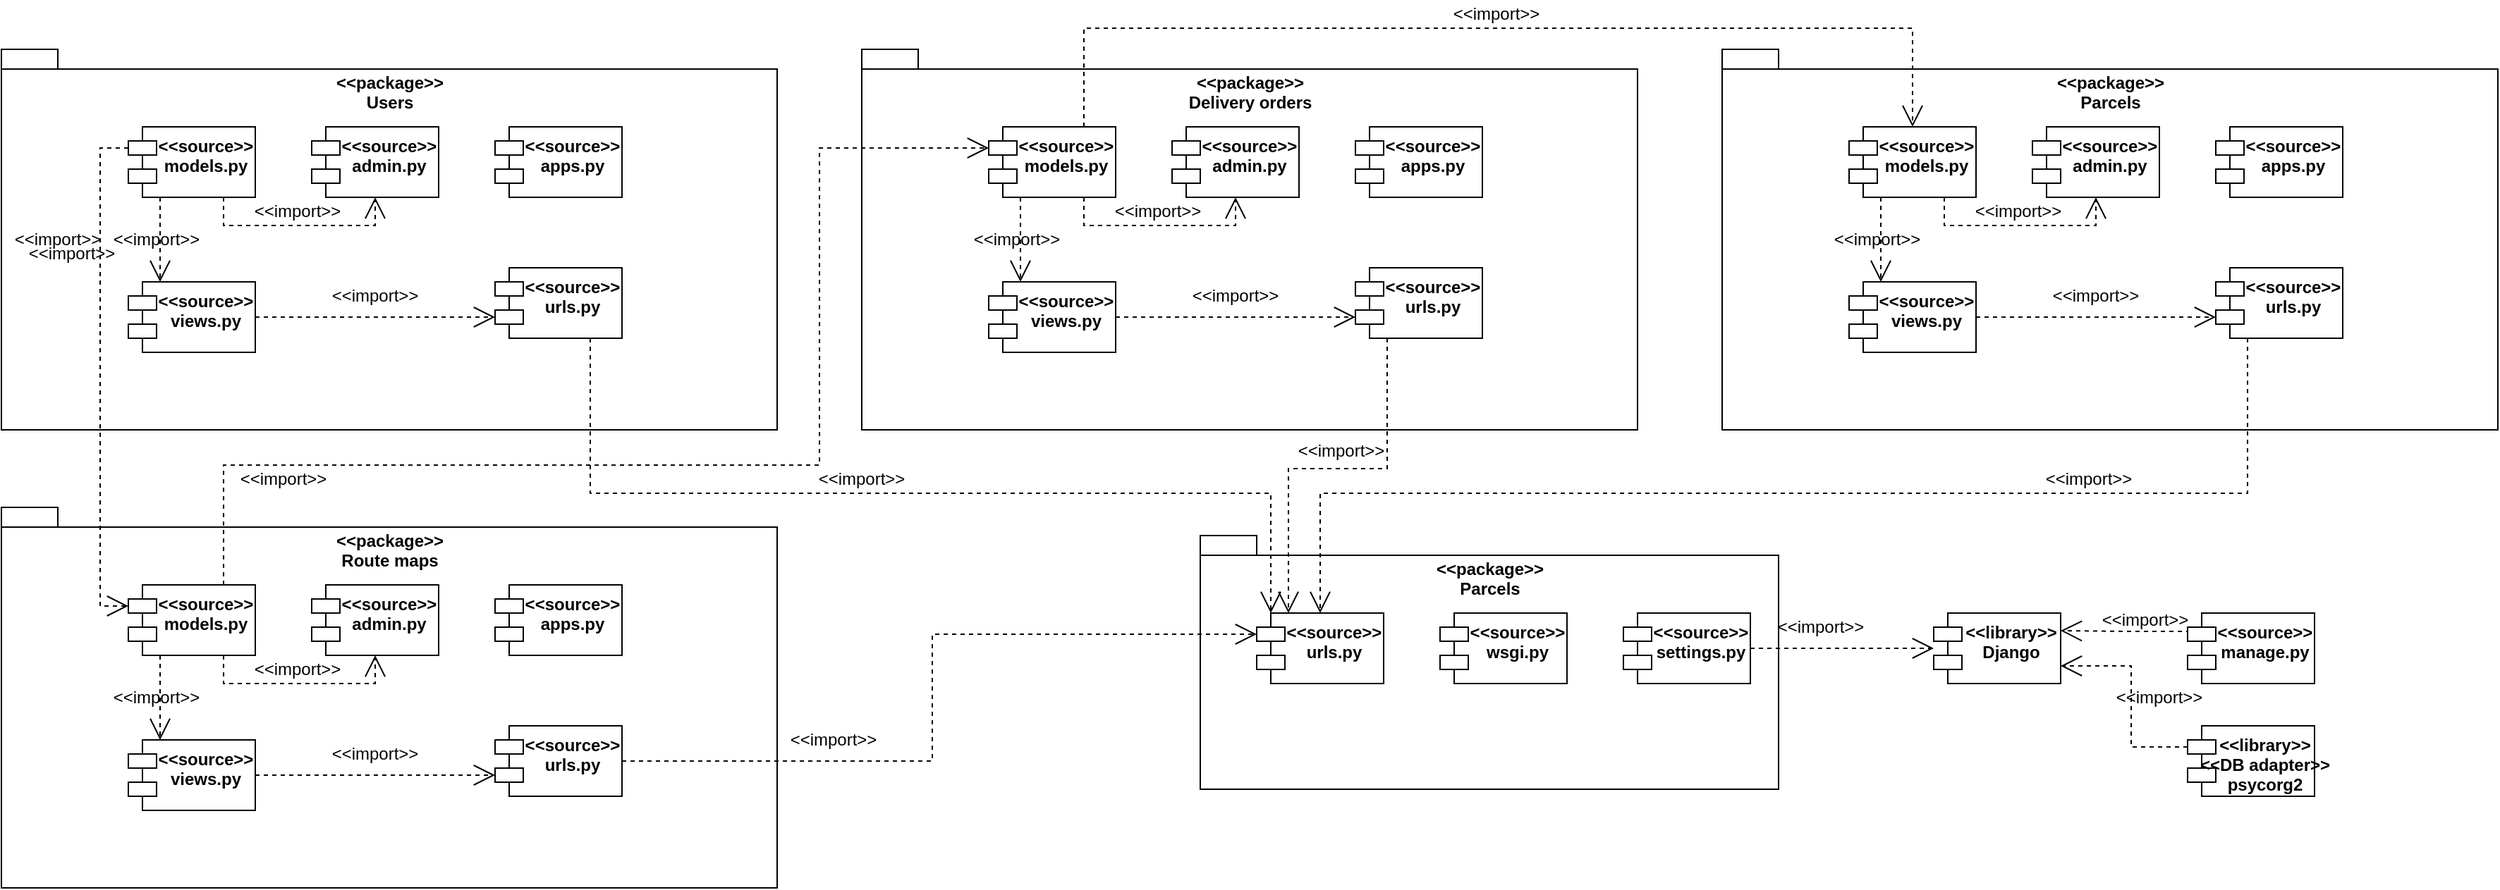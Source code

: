 <mxfile version="13.7.3" type="device"><diagram name="Page-1" id="e7e014a7-5840-1c2e-5031-d8a46d1fe8dd"><mxGraphModel dx="3231" dy="1182" grid="1" gridSize="10" guides="1" tooltips="1" connect="1" arrows="1" fold="1" page="1" pageScale="1" pageWidth="1169" pageHeight="826" background="#ffffff" math="0" shadow="0"><root><mxCell id="0"/><mxCell id="1" parent="0"/><mxCell id="veGZ773hgKSeVZMd82c4-41" value="&lt;span style=&quot;background-color: rgb(255 , 255 , 255)&quot;&gt;&amp;lt;&amp;lt;package&amp;gt;&amp;gt;&lt;br&gt;Users&lt;br&gt;&lt;/span&gt;" style="shape=folder;fontStyle=1;spacingTop=10;tabWidth=40;tabHeight=14;tabPosition=left;html=1;fillColor=none;align=center;verticalAlign=top;" vertex="1" parent="1"><mxGeometry x="-350" y="45" width="550" height="270" as="geometry"/></mxCell><mxCell id="veGZ773hgKSeVZMd82c4-47" style="edgeStyle=orthogonalEdgeStyle;rounded=0;orthogonalLoop=1;jettySize=auto;html=1;exitX=0.75;exitY=1;exitDx=0;exitDy=0;entryX=0.5;entryY=1;entryDx=0;entryDy=0;dashed=1;endArrow=open;endFill=0;jumpSize=14;startSize=13;endSize=13;" edge="1" parent="1" source="veGZ773hgKSeVZMd82c4-42" target="veGZ773hgKSeVZMd82c4-43"><mxGeometry relative="1" as="geometry"/></mxCell><mxCell id="veGZ773hgKSeVZMd82c4-49" style="edgeStyle=orthogonalEdgeStyle;rounded=0;jumpSize=14;orthogonalLoop=1;jettySize=auto;html=1;exitX=0.25;exitY=1;exitDx=0;exitDy=0;entryX=0.25;entryY=0;entryDx=0;entryDy=0;dashed=1;startSize=13;endArrow=open;endFill=0;endSize=13;strokeWidth=1;" edge="1" parent="1" source="veGZ773hgKSeVZMd82c4-42" target="veGZ773hgKSeVZMd82c4-45"><mxGeometry relative="1" as="geometry"/></mxCell><mxCell id="veGZ773hgKSeVZMd82c4-65" style="edgeStyle=orthogonalEdgeStyle;rounded=0;jumpSize=14;orthogonalLoop=1;jettySize=auto;html=1;exitX=0;exitY=0;exitDx=0;exitDy=15;exitPerimeter=0;entryX=0;entryY=0;entryDx=0;entryDy=15;entryPerimeter=0;dashed=1;startSize=13;endArrow=open;endFill=0;endSize=13;strokeWidth=1;" edge="1" parent="1" source="veGZ773hgKSeVZMd82c4-42" target="veGZ773hgKSeVZMd82c4-56"><mxGeometry relative="1" as="geometry"/></mxCell><mxCell id="veGZ773hgKSeVZMd82c4-42" value="&lt;&lt;source&gt;&gt;&#10;models.py" style="shape=module;align=left;spacingLeft=20;align=center;verticalAlign=top;fontStyle=1" vertex="1" parent="1"><mxGeometry x="-260" y="100" width="90" height="50" as="geometry"/></mxCell><mxCell id="veGZ773hgKSeVZMd82c4-43" value="&lt;&lt;source&gt;&gt;&#10;admin.py" style="shape=module;align=left;spacingLeft=20;align=center;verticalAlign=top;fontStyle=1" vertex="1" parent="1"><mxGeometry x="-130" y="100" width="90" height="50" as="geometry"/></mxCell><mxCell id="veGZ773hgKSeVZMd82c4-44" value="&lt;&lt;source&gt;&gt;&#10;apps.py" style="shape=module;align=left;spacingLeft=20;align=center;verticalAlign=top;fontStyle=1" vertex="1" parent="1"><mxGeometry y="100" width="90" height="50" as="geometry"/></mxCell><mxCell id="veGZ773hgKSeVZMd82c4-51" style="edgeStyle=orthogonalEdgeStyle;rounded=0;jumpSize=14;orthogonalLoop=1;jettySize=auto;html=1;entryX=0;entryY=0;entryDx=0;entryDy=35;entryPerimeter=0;dashed=1;startSize=13;endArrow=open;endFill=0;endSize=13;strokeWidth=1;" edge="1" parent="1" source="veGZ773hgKSeVZMd82c4-45" target="veGZ773hgKSeVZMd82c4-46"><mxGeometry relative="1" as="geometry"/></mxCell><mxCell id="veGZ773hgKSeVZMd82c4-45" value="&lt;&lt;source&gt;&gt;&#10;views.py" style="shape=module;align=left;spacingLeft=20;align=center;verticalAlign=top;fontStyle=1" vertex="1" parent="1"><mxGeometry x="-260" y="210" width="90" height="50" as="geometry"/></mxCell><mxCell id="veGZ773hgKSeVZMd82c4-148" style="edgeStyle=orthogonalEdgeStyle;rounded=0;jumpSize=14;orthogonalLoop=1;jettySize=auto;html=1;exitX=0.75;exitY=1;exitDx=0;exitDy=0;entryX=0;entryY=0;entryDx=10;entryDy=0;entryPerimeter=0;dashed=1;startSize=13;endArrow=open;endFill=0;endSize=13;strokeWidth=1;" edge="1" parent="1" source="veGZ773hgKSeVZMd82c4-46" target="veGZ773hgKSeVZMd82c4-135"><mxGeometry relative="1" as="geometry"><Array as="points"><mxPoint x="68" y="360"/><mxPoint x="550" y="360"/></Array></mxGeometry></mxCell><mxCell id="veGZ773hgKSeVZMd82c4-46" value="&lt;&lt;source&gt;&gt;&#10;urls.py" style="shape=module;align=left;spacingLeft=20;align=center;verticalAlign=top;fontStyle=1" vertex="1" parent="1"><mxGeometry y="200" width="90" height="50" as="geometry"/></mxCell><mxCell id="veGZ773hgKSeVZMd82c4-48" value="&amp;lt;&amp;lt;import&amp;gt;&amp;gt;" style="text;html=1;strokeColor=none;fillColor=none;align=center;verticalAlign=middle;whiteSpace=wrap;rounded=0;" vertex="1" parent="1"><mxGeometry x="-160" y="150" width="40" height="20" as="geometry"/></mxCell><mxCell id="veGZ773hgKSeVZMd82c4-50" value="&amp;lt;&amp;lt;import&amp;gt;&amp;gt;" style="text;html=1;strokeColor=none;fillColor=none;align=center;verticalAlign=middle;whiteSpace=wrap;rounded=0;" vertex="1" parent="1"><mxGeometry x="-260" y="170" width="40" height="20" as="geometry"/></mxCell><mxCell id="veGZ773hgKSeVZMd82c4-52" value="&amp;lt;&amp;lt;import&amp;gt;&amp;gt;" style="text;html=1;strokeColor=none;fillColor=none;align=center;verticalAlign=middle;whiteSpace=wrap;rounded=0;" vertex="1" parent="1"><mxGeometry x="-105" y="210" width="40" height="20" as="geometry"/></mxCell><mxCell id="veGZ773hgKSeVZMd82c4-53" value="&lt;span style=&quot;background-color: rgb(255 , 255 , 255)&quot;&gt;&amp;lt;&amp;lt;package&amp;gt;&amp;gt;&lt;br&gt;Route maps&lt;br&gt;&lt;/span&gt;" style="shape=folder;fontStyle=1;spacingTop=10;tabWidth=40;tabHeight=14;tabPosition=left;html=1;fillColor=none;align=center;verticalAlign=top;" vertex="1" parent="1"><mxGeometry x="-350" y="370" width="550" height="270" as="geometry"/></mxCell><mxCell id="veGZ773hgKSeVZMd82c4-54" style="edgeStyle=orthogonalEdgeStyle;rounded=0;orthogonalLoop=1;jettySize=auto;html=1;exitX=0.75;exitY=1;exitDx=0;exitDy=0;entryX=0.5;entryY=1;entryDx=0;entryDy=0;dashed=1;endArrow=open;endFill=0;jumpSize=14;startSize=13;endSize=13;" edge="1" parent="1" source="veGZ773hgKSeVZMd82c4-56" target="veGZ773hgKSeVZMd82c4-57"><mxGeometry relative="1" as="geometry"/></mxCell><mxCell id="veGZ773hgKSeVZMd82c4-55" style="edgeStyle=orthogonalEdgeStyle;rounded=0;jumpSize=14;orthogonalLoop=1;jettySize=auto;html=1;exitX=0.25;exitY=1;exitDx=0;exitDy=0;entryX=0.25;entryY=0;entryDx=0;entryDy=0;dashed=1;startSize=13;endArrow=open;endFill=0;endSize=13;strokeWidth=1;" edge="1" parent="1" source="veGZ773hgKSeVZMd82c4-56" target="veGZ773hgKSeVZMd82c4-60"><mxGeometry relative="1" as="geometry"/></mxCell><mxCell id="veGZ773hgKSeVZMd82c4-128" style="edgeStyle=orthogonalEdgeStyle;rounded=0;jumpSize=14;orthogonalLoop=1;jettySize=auto;html=1;exitX=0.75;exitY=0;exitDx=0;exitDy=0;entryX=0;entryY=0;entryDx=0;entryDy=15;entryPerimeter=0;dashed=1;startSize=13;endArrow=open;endFill=0;endSize=13;strokeWidth=1;" edge="1" parent="1" source="veGZ773hgKSeVZMd82c4-56" target="veGZ773hgKSeVZMd82c4-83"><mxGeometry relative="1" as="geometry"><Array as="points"><mxPoint x="-192" y="340"/><mxPoint x="230" y="340"/><mxPoint x="230" y="115"/></Array></mxGeometry></mxCell><mxCell id="veGZ773hgKSeVZMd82c4-56" value="&lt;&lt;source&gt;&gt;&#10;models.py" style="shape=module;align=left;spacingLeft=20;align=center;verticalAlign=top;fontStyle=1" vertex="1" parent="1"><mxGeometry x="-260" y="425" width="90" height="50" as="geometry"/></mxCell><mxCell id="veGZ773hgKSeVZMd82c4-57" value="&lt;&lt;source&gt;&gt;&#10;admin.py" style="shape=module;align=left;spacingLeft=20;align=center;verticalAlign=top;fontStyle=1" vertex="1" parent="1"><mxGeometry x="-130" y="425" width="90" height="50" as="geometry"/></mxCell><mxCell id="veGZ773hgKSeVZMd82c4-58" value="&lt;&lt;source&gt;&gt;&#10;apps.py" style="shape=module;align=left;spacingLeft=20;align=center;verticalAlign=top;fontStyle=1" vertex="1" parent="1"><mxGeometry y="425" width="90" height="50" as="geometry"/></mxCell><mxCell id="veGZ773hgKSeVZMd82c4-59" style="edgeStyle=orthogonalEdgeStyle;rounded=0;jumpSize=14;orthogonalLoop=1;jettySize=auto;html=1;entryX=0;entryY=0;entryDx=0;entryDy=35;entryPerimeter=0;dashed=1;startSize=13;endArrow=open;endFill=0;endSize=13;strokeWidth=1;" edge="1" parent="1" source="veGZ773hgKSeVZMd82c4-60" target="veGZ773hgKSeVZMd82c4-61"><mxGeometry relative="1" as="geometry"/></mxCell><mxCell id="veGZ773hgKSeVZMd82c4-60" value="&lt;&lt;source&gt;&gt;&#10;views.py" style="shape=module;align=left;spacingLeft=20;align=center;verticalAlign=top;fontStyle=1" vertex="1" parent="1"><mxGeometry x="-260" y="535" width="90" height="50" as="geometry"/></mxCell><mxCell id="veGZ773hgKSeVZMd82c4-146" style="edgeStyle=orthogonalEdgeStyle;rounded=0;jumpSize=14;orthogonalLoop=1;jettySize=auto;html=1;exitX=1;exitY=0.5;exitDx=0;exitDy=0;entryX=0;entryY=0;entryDx=0;entryDy=15;entryPerimeter=0;dashed=1;startSize=13;endArrow=open;endFill=0;endSize=13;strokeWidth=1;" edge="1" parent="1" source="veGZ773hgKSeVZMd82c4-61" target="veGZ773hgKSeVZMd82c4-135"><mxGeometry relative="1" as="geometry"/></mxCell><mxCell id="veGZ773hgKSeVZMd82c4-61" value="&lt;&lt;source&gt;&gt;&#10;urls.py" style="shape=module;align=left;spacingLeft=20;align=center;verticalAlign=top;fontStyle=1" vertex="1" parent="1"><mxGeometry y="525" width="90" height="50" as="geometry"/></mxCell><mxCell id="veGZ773hgKSeVZMd82c4-62" value="&amp;lt;&amp;lt;import&amp;gt;&amp;gt;" style="text;html=1;strokeColor=none;fillColor=none;align=center;verticalAlign=middle;whiteSpace=wrap;rounded=0;" vertex="1" parent="1"><mxGeometry x="-160" y="475" width="40" height="20" as="geometry"/></mxCell><mxCell id="veGZ773hgKSeVZMd82c4-63" value="&amp;lt;&amp;lt;import&amp;gt;&amp;gt;" style="text;html=1;strokeColor=none;fillColor=none;align=center;verticalAlign=middle;whiteSpace=wrap;rounded=0;" vertex="1" parent="1"><mxGeometry x="-260" y="495" width="40" height="20" as="geometry"/></mxCell><mxCell id="veGZ773hgKSeVZMd82c4-64" value="&amp;lt;&amp;lt;import&amp;gt;&amp;gt;" style="text;html=1;strokeColor=none;fillColor=none;align=center;verticalAlign=middle;whiteSpace=wrap;rounded=0;" vertex="1" parent="1"><mxGeometry x="-105" y="535" width="40" height="20" as="geometry"/></mxCell><mxCell id="veGZ773hgKSeVZMd82c4-66" value="&amp;lt;&amp;lt;import&amp;gt;&amp;gt;" style="text;html=1;strokeColor=none;fillColor=none;align=center;verticalAlign=middle;whiteSpace=wrap;rounded=0;" vertex="1" parent="1"><mxGeometry x="-330" y="170" width="40" height="20" as="geometry"/></mxCell><mxCell id="veGZ773hgKSeVZMd82c4-80" value="&lt;span style=&quot;background-color: rgb(255 , 255 , 255)&quot;&gt;&amp;lt;&amp;lt;package&amp;gt;&amp;gt;&lt;br&gt;Delivery orders&lt;br&gt;&lt;/span&gt;" style="shape=folder;fontStyle=1;spacingTop=10;tabWidth=40;tabHeight=14;tabPosition=left;html=1;fillColor=none;align=center;verticalAlign=top;" vertex="1" parent="1"><mxGeometry x="260" y="45" width="550" height="270" as="geometry"/></mxCell><mxCell id="veGZ773hgKSeVZMd82c4-81" style="edgeStyle=orthogonalEdgeStyle;rounded=0;orthogonalLoop=1;jettySize=auto;html=1;exitX=0.75;exitY=1;exitDx=0;exitDy=0;entryX=0.5;entryY=1;entryDx=0;entryDy=0;dashed=1;endArrow=open;endFill=0;jumpSize=14;startSize=13;endSize=13;" edge="1" parent="1" source="veGZ773hgKSeVZMd82c4-83" target="veGZ773hgKSeVZMd82c4-84"><mxGeometry relative="1" as="geometry"/></mxCell><mxCell id="veGZ773hgKSeVZMd82c4-82" style="edgeStyle=orthogonalEdgeStyle;rounded=0;jumpSize=14;orthogonalLoop=1;jettySize=auto;html=1;exitX=0.25;exitY=1;exitDx=0;exitDy=0;entryX=0.25;entryY=0;entryDx=0;entryDy=0;dashed=1;startSize=13;endArrow=open;endFill=0;endSize=13;strokeWidth=1;" edge="1" parent="1" source="veGZ773hgKSeVZMd82c4-83" target="veGZ773hgKSeVZMd82c4-87"><mxGeometry relative="1" as="geometry"/></mxCell><mxCell id="veGZ773hgKSeVZMd82c4-130" style="edgeStyle=orthogonalEdgeStyle;rounded=0;jumpSize=14;orthogonalLoop=1;jettySize=auto;html=1;exitX=0.75;exitY=0;exitDx=0;exitDy=0;entryX=0.5;entryY=0;entryDx=0;entryDy=0;dashed=1;startSize=13;endArrow=open;endFill=0;endSize=13;strokeWidth=1;" edge="1" parent="1" source="veGZ773hgKSeVZMd82c4-83" target="veGZ773hgKSeVZMd82c4-107"><mxGeometry relative="1" as="geometry"><Array as="points"><mxPoint x="418" y="30"/><mxPoint x="1005" y="30"/></Array></mxGeometry></mxCell><mxCell id="veGZ773hgKSeVZMd82c4-83" value="&lt;&lt;source&gt;&gt;&#10;models.py" style="shape=module;align=left;spacingLeft=20;align=center;verticalAlign=top;fontStyle=1" vertex="1" parent="1"><mxGeometry x="350" y="100" width="90" height="50" as="geometry"/></mxCell><mxCell id="veGZ773hgKSeVZMd82c4-84" value="&lt;&lt;source&gt;&gt;&#10;admin.py" style="shape=module;align=left;spacingLeft=20;align=center;verticalAlign=top;fontStyle=1" vertex="1" parent="1"><mxGeometry x="480" y="100" width="90" height="50" as="geometry"/></mxCell><mxCell id="veGZ773hgKSeVZMd82c4-85" value="&lt;&lt;source&gt;&gt;&#10;apps.py" style="shape=module;align=left;spacingLeft=20;align=center;verticalAlign=top;fontStyle=1" vertex="1" parent="1"><mxGeometry x="610" y="100" width="90" height="50" as="geometry"/></mxCell><mxCell id="veGZ773hgKSeVZMd82c4-86" style="edgeStyle=orthogonalEdgeStyle;rounded=0;jumpSize=14;orthogonalLoop=1;jettySize=auto;html=1;entryX=0;entryY=0;entryDx=0;entryDy=35;entryPerimeter=0;dashed=1;startSize=13;endArrow=open;endFill=0;endSize=13;strokeWidth=1;" edge="1" parent="1" source="veGZ773hgKSeVZMd82c4-87" target="veGZ773hgKSeVZMd82c4-88"><mxGeometry relative="1" as="geometry"/></mxCell><mxCell id="veGZ773hgKSeVZMd82c4-87" value="&lt;&lt;source&gt;&gt;&#10;views.py" style="shape=module;align=left;spacingLeft=20;align=center;verticalAlign=top;fontStyle=1" vertex="1" parent="1"><mxGeometry x="350" y="210" width="90" height="50" as="geometry"/></mxCell><mxCell id="veGZ773hgKSeVZMd82c4-144" style="edgeStyle=orthogonalEdgeStyle;rounded=0;jumpSize=14;orthogonalLoop=1;jettySize=auto;html=1;exitX=0.25;exitY=1;exitDx=0;exitDy=0;entryX=0.25;entryY=0;entryDx=0;entryDy=0;dashed=1;startSize=13;endArrow=open;endFill=0;endSize=13;strokeWidth=1;" edge="1" parent="1" source="veGZ773hgKSeVZMd82c4-88" target="veGZ773hgKSeVZMd82c4-135"><mxGeometry relative="1" as="geometry"/></mxCell><mxCell id="veGZ773hgKSeVZMd82c4-88" value="&lt;&lt;source&gt;&gt;&#10;urls.py" style="shape=module;align=left;spacingLeft=20;align=center;verticalAlign=top;fontStyle=1" vertex="1" parent="1"><mxGeometry x="610" y="200" width="90" height="50" as="geometry"/></mxCell><mxCell id="veGZ773hgKSeVZMd82c4-89" value="&amp;lt;&amp;lt;import&amp;gt;&amp;gt;" style="text;html=1;strokeColor=none;fillColor=none;align=center;verticalAlign=middle;whiteSpace=wrap;rounded=0;" vertex="1" parent="1"><mxGeometry x="450" y="150" width="40" height="20" as="geometry"/></mxCell><mxCell id="veGZ773hgKSeVZMd82c4-90" value="&amp;lt;&amp;lt;import&amp;gt;&amp;gt;" style="text;html=1;strokeColor=none;fillColor=none;align=center;verticalAlign=middle;whiteSpace=wrap;rounded=0;" vertex="1" parent="1"><mxGeometry x="350" y="170" width="40" height="20" as="geometry"/></mxCell><mxCell id="veGZ773hgKSeVZMd82c4-91" value="&amp;lt;&amp;lt;import&amp;gt;&amp;gt;" style="text;html=1;strokeColor=none;fillColor=none;align=center;verticalAlign=middle;whiteSpace=wrap;rounded=0;" vertex="1" parent="1"><mxGeometry x="505" y="210" width="40" height="20" as="geometry"/></mxCell><mxCell id="veGZ773hgKSeVZMd82c4-104" value="&lt;span style=&quot;background-color: rgb(255 , 255 , 255)&quot;&gt;&amp;lt;&amp;lt;package&amp;gt;&amp;gt;&lt;br&gt;Parcels&lt;br&gt;&lt;/span&gt;" style="shape=folder;fontStyle=1;spacingTop=10;tabWidth=40;tabHeight=14;tabPosition=left;html=1;fillColor=none;align=center;verticalAlign=top;" vertex="1" parent="1"><mxGeometry x="870" y="45" width="550" height="270" as="geometry"/></mxCell><mxCell id="veGZ773hgKSeVZMd82c4-105" style="edgeStyle=orthogonalEdgeStyle;rounded=0;orthogonalLoop=1;jettySize=auto;html=1;exitX=0.75;exitY=1;exitDx=0;exitDy=0;entryX=0.5;entryY=1;entryDx=0;entryDy=0;dashed=1;endArrow=open;endFill=0;jumpSize=14;startSize=13;endSize=13;" edge="1" parent="1" source="veGZ773hgKSeVZMd82c4-107" target="veGZ773hgKSeVZMd82c4-108"><mxGeometry relative="1" as="geometry"/></mxCell><mxCell id="veGZ773hgKSeVZMd82c4-106" style="edgeStyle=orthogonalEdgeStyle;rounded=0;jumpSize=14;orthogonalLoop=1;jettySize=auto;html=1;exitX=0.25;exitY=1;exitDx=0;exitDy=0;entryX=0.25;entryY=0;entryDx=0;entryDy=0;dashed=1;startSize=13;endArrow=open;endFill=0;endSize=13;strokeWidth=1;" edge="1" parent="1" source="veGZ773hgKSeVZMd82c4-107" target="veGZ773hgKSeVZMd82c4-111"><mxGeometry relative="1" as="geometry"/></mxCell><mxCell id="veGZ773hgKSeVZMd82c4-107" value="&lt;&lt;source&gt;&gt;&#10;models.py" style="shape=module;align=left;spacingLeft=20;align=center;verticalAlign=top;fontStyle=1" vertex="1" parent="1"><mxGeometry x="960" y="100" width="90" height="50" as="geometry"/></mxCell><mxCell id="veGZ773hgKSeVZMd82c4-108" value="&lt;&lt;source&gt;&gt;&#10;admin.py" style="shape=module;align=left;spacingLeft=20;align=center;verticalAlign=top;fontStyle=1" vertex="1" parent="1"><mxGeometry x="1090" y="100" width="90" height="50" as="geometry"/></mxCell><mxCell id="veGZ773hgKSeVZMd82c4-109" value="&lt;&lt;source&gt;&gt;&#10;apps.py" style="shape=module;align=left;spacingLeft=20;align=center;verticalAlign=top;fontStyle=1" vertex="1" parent="1"><mxGeometry x="1220" y="100" width="90" height="50" as="geometry"/></mxCell><mxCell id="veGZ773hgKSeVZMd82c4-110" style="edgeStyle=orthogonalEdgeStyle;rounded=0;jumpSize=14;orthogonalLoop=1;jettySize=auto;html=1;entryX=0;entryY=0;entryDx=0;entryDy=35;entryPerimeter=0;dashed=1;startSize=13;endArrow=open;endFill=0;endSize=13;strokeWidth=1;" edge="1" parent="1" source="veGZ773hgKSeVZMd82c4-111" target="veGZ773hgKSeVZMd82c4-112"><mxGeometry relative="1" as="geometry"/></mxCell><mxCell id="veGZ773hgKSeVZMd82c4-111" value="&lt;&lt;source&gt;&gt;&#10;views.py" style="shape=module;align=left;spacingLeft=20;align=center;verticalAlign=top;fontStyle=1" vertex="1" parent="1"><mxGeometry x="960" y="210" width="90" height="50" as="geometry"/></mxCell><mxCell id="veGZ773hgKSeVZMd82c4-150" style="edgeStyle=orthogonalEdgeStyle;rounded=0;jumpSize=14;orthogonalLoop=1;jettySize=auto;html=1;exitX=0.25;exitY=1;exitDx=0;exitDy=0;entryX=0.5;entryY=0;entryDx=0;entryDy=0;dashed=1;startSize=13;endArrow=open;endFill=0;endSize=13;strokeWidth=1;" edge="1" parent="1" source="veGZ773hgKSeVZMd82c4-112" target="veGZ773hgKSeVZMd82c4-135"><mxGeometry relative="1" as="geometry"><Array as="points"><mxPoint x="1243" y="360"/><mxPoint x="585" y="360"/></Array></mxGeometry></mxCell><mxCell id="veGZ773hgKSeVZMd82c4-112" value="&lt;&lt;source&gt;&gt;&#10;urls.py" style="shape=module;align=left;spacingLeft=20;align=center;verticalAlign=top;fontStyle=1" vertex="1" parent="1"><mxGeometry x="1220" y="200" width="90" height="50" as="geometry"/></mxCell><mxCell id="veGZ773hgKSeVZMd82c4-113" value="&amp;lt;&amp;lt;import&amp;gt;&amp;gt;" style="text;html=1;strokeColor=none;fillColor=none;align=center;verticalAlign=middle;whiteSpace=wrap;rounded=0;" vertex="1" parent="1"><mxGeometry x="1060" y="150" width="40" height="20" as="geometry"/></mxCell><mxCell id="veGZ773hgKSeVZMd82c4-114" value="&amp;lt;&amp;lt;import&amp;gt;&amp;gt;" style="text;html=1;strokeColor=none;fillColor=none;align=center;verticalAlign=middle;whiteSpace=wrap;rounded=0;" vertex="1" parent="1"><mxGeometry x="960" y="170" width="40" height="20" as="geometry"/></mxCell><mxCell id="veGZ773hgKSeVZMd82c4-115" value="&amp;lt;&amp;lt;import&amp;gt;&amp;gt;" style="text;html=1;strokeColor=none;fillColor=none;align=center;verticalAlign=middle;whiteSpace=wrap;rounded=0;" vertex="1" parent="1"><mxGeometry x="1115" y="210" width="40" height="20" as="geometry"/></mxCell><mxCell id="veGZ773hgKSeVZMd82c4-129" value="&amp;lt;&amp;lt;import&amp;gt;&amp;gt;" style="text;html=1;strokeColor=none;fillColor=none;align=center;verticalAlign=middle;whiteSpace=wrap;rounded=0;" vertex="1" parent="1"><mxGeometry x="-320" y="180" width="40" height="20" as="geometry"/></mxCell><mxCell id="veGZ773hgKSeVZMd82c4-131" value="&amp;lt;&amp;lt;import&amp;gt;&amp;gt;" style="text;html=1;strokeColor=none;fillColor=none;align=center;verticalAlign=middle;whiteSpace=wrap;rounded=0;" vertex="1" parent="1"><mxGeometry x="690" y="10" width="40" height="20" as="geometry"/></mxCell><mxCell id="veGZ773hgKSeVZMd82c4-132" value="&lt;span style=&quot;background-color: rgb(255 , 255 , 255)&quot;&gt;&amp;lt;&amp;lt;package&amp;gt;&amp;gt;&lt;br&gt;Parcels&lt;br&gt;&lt;/span&gt;" style="shape=folder;fontStyle=1;spacingTop=10;tabWidth=40;tabHeight=14;tabPosition=left;html=1;fillColor=none;align=center;verticalAlign=top;" vertex="1" parent="1"><mxGeometry x="500" y="390" width="410" height="180" as="geometry"/></mxCell><mxCell id="veGZ773hgKSeVZMd82c4-135" value="&lt;&lt;source&gt;&gt;&#10;urls.py" style="shape=module;align=left;spacingLeft=20;align=center;verticalAlign=top;fontStyle=1" vertex="1" parent="1"><mxGeometry x="540" y="445" width="90" height="50" as="geometry"/></mxCell><mxCell id="veGZ773hgKSeVZMd82c4-136" value="&lt;&lt;source&gt;&gt;&#10;wsgi.py" style="shape=module;align=left;spacingLeft=20;align=center;verticalAlign=top;fontStyle=1" vertex="1" parent="1"><mxGeometry x="670" y="445" width="90" height="50" as="geometry"/></mxCell><mxCell id="veGZ773hgKSeVZMd82c4-155" style="edgeStyle=orthogonalEdgeStyle;rounded=0;jumpSize=14;orthogonalLoop=1;jettySize=auto;html=1;exitX=1;exitY=0.5;exitDx=0;exitDy=0;entryX=0;entryY=0.5;entryDx=0;entryDy=0;entryPerimeter=0;dashed=1;startSize=13;endArrow=open;endFill=0;endSize=13;strokeWidth=1;" edge="1" parent="1" source="veGZ773hgKSeVZMd82c4-137" target="veGZ773hgKSeVZMd82c4-152"><mxGeometry relative="1" as="geometry"/></mxCell><mxCell id="veGZ773hgKSeVZMd82c4-137" value="&lt;&lt;source&gt;&gt;&#10;settings.py" style="shape=module;align=left;spacingLeft=20;align=center;verticalAlign=top;fontStyle=1" vertex="1" parent="1"><mxGeometry x="800" y="445" width="90" height="50" as="geometry"/></mxCell><mxCell id="veGZ773hgKSeVZMd82c4-145" value="&amp;lt;&amp;lt;import&amp;gt;&amp;gt;" style="text;html=1;strokeColor=none;fillColor=none;align=center;verticalAlign=middle;whiteSpace=wrap;rounded=0;" vertex="1" parent="1"><mxGeometry x="580" y="320" width="40" height="20" as="geometry"/></mxCell><mxCell id="veGZ773hgKSeVZMd82c4-147" value="&amp;lt;&amp;lt;import&amp;gt;&amp;gt;" style="text;html=1;strokeColor=none;fillColor=none;align=center;verticalAlign=middle;whiteSpace=wrap;rounded=0;" vertex="1" parent="1"><mxGeometry x="220" y="525" width="40" height="20" as="geometry"/></mxCell><mxCell id="veGZ773hgKSeVZMd82c4-149" value="&amp;lt;&amp;lt;import&amp;gt;&amp;gt;" style="text;html=1;strokeColor=none;fillColor=none;align=center;verticalAlign=middle;whiteSpace=wrap;rounded=0;" vertex="1" parent="1"><mxGeometry x="240" y="340" width="40" height="20" as="geometry"/></mxCell><mxCell id="veGZ773hgKSeVZMd82c4-151" value="&amp;lt;&amp;lt;import&amp;gt;&amp;gt;" style="text;html=1;strokeColor=none;fillColor=none;align=center;verticalAlign=middle;whiteSpace=wrap;rounded=0;" vertex="1" parent="1"><mxGeometry x="1110" y="340" width="40" height="20" as="geometry"/></mxCell><mxCell id="veGZ773hgKSeVZMd82c4-152" value="&lt;&lt;library&gt;&gt;&#10;Django" style="shape=module;align=left;spacingLeft=20;align=center;verticalAlign=top;fontStyle=1" vertex="1" parent="1"><mxGeometry x="1020" y="445" width="90" height="50" as="geometry"/></mxCell><mxCell id="veGZ773hgKSeVZMd82c4-158" style="edgeStyle=orthogonalEdgeStyle;rounded=0;jumpSize=14;orthogonalLoop=1;jettySize=auto;html=1;exitX=0;exitY=0;exitDx=0;exitDy=15;exitPerimeter=0;dashed=1;startSize=13;endArrow=open;endFill=0;endSize=13;strokeWidth=1;entryX=1;entryY=0.25;entryDx=0;entryDy=0;" edge="1" parent="1" source="veGZ773hgKSeVZMd82c4-153" target="veGZ773hgKSeVZMd82c4-152"><mxGeometry relative="1" as="geometry"><mxPoint x="1120" y="460" as="targetPoint"/><Array as="points"><mxPoint x="1200" y="458"/><mxPoint x="1160" y="458"/></Array></mxGeometry></mxCell><mxCell id="veGZ773hgKSeVZMd82c4-153" value="&lt;&lt;source&gt;&gt;&#10;manage.py" style="shape=module;align=left;spacingLeft=20;align=center;verticalAlign=top;fontStyle=1" vertex="1" parent="1"><mxGeometry x="1200" y="445" width="90" height="50" as="geometry"/></mxCell><mxCell id="veGZ773hgKSeVZMd82c4-161" style="edgeStyle=orthogonalEdgeStyle;rounded=0;jumpSize=14;orthogonalLoop=1;jettySize=auto;html=1;exitX=0;exitY=0;exitDx=0;exitDy=15;exitPerimeter=0;entryX=1;entryY=0.75;entryDx=0;entryDy=0;dashed=1;startSize=13;endArrow=open;endFill=0;endSize=13;strokeWidth=1;" edge="1" parent="1" source="veGZ773hgKSeVZMd82c4-154" target="veGZ773hgKSeVZMd82c4-152"><mxGeometry relative="1" as="geometry"/></mxCell><mxCell id="veGZ773hgKSeVZMd82c4-154" value="&lt;&lt;library&gt;&gt;&#10;&lt;&lt;DB adapter&gt;&gt;&#10;psycorg2" style="shape=module;align=left;spacingLeft=20;align=center;verticalAlign=top;fontStyle=1" vertex="1" parent="1"><mxGeometry x="1200" y="525" width="90" height="50" as="geometry"/></mxCell><mxCell id="veGZ773hgKSeVZMd82c4-159" value="&amp;lt;&amp;lt;import&amp;gt;&amp;gt;" style="text;html=1;strokeColor=none;fillColor=none;align=center;verticalAlign=middle;whiteSpace=wrap;rounded=0;" vertex="1" parent="1"><mxGeometry x="920" y="445" width="40" height="20" as="geometry"/></mxCell><mxCell id="veGZ773hgKSeVZMd82c4-160" value="&amp;lt;&amp;lt;import&amp;gt;&amp;gt;" style="text;html=1;strokeColor=none;fillColor=none;align=center;verticalAlign=middle;whiteSpace=wrap;rounded=0;" vertex="1" parent="1"><mxGeometry x="1150" y="440" width="40" height="20" as="geometry"/></mxCell><mxCell id="veGZ773hgKSeVZMd82c4-162" value="&amp;lt;&amp;lt;import&amp;gt;&amp;gt;" style="text;html=1;strokeColor=none;fillColor=none;align=center;verticalAlign=middle;whiteSpace=wrap;rounded=0;" vertex="1" parent="1"><mxGeometry x="1160" y="495" width="40" height="20" as="geometry"/></mxCell><mxCell id="veGZ773hgKSeVZMd82c4-163" value="&amp;lt;&amp;lt;import&amp;gt;&amp;gt;" style="text;html=1;strokeColor=none;fillColor=none;align=center;verticalAlign=middle;whiteSpace=wrap;rounded=0;" vertex="1" parent="1"><mxGeometry x="-170" y="340" width="40" height="20" as="geometry"/></mxCell></root></mxGraphModel></diagram></mxfile>